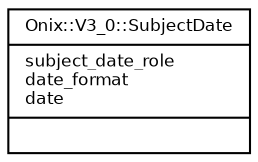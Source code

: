 digraph G {
  fontname = "Bitstream Vera Sans"
  fontsize = 8

  node [
    fontname = "Bitstream Vera Sans"
    fontsize = 8
    shape = "record"
  ]

  edge [
    fontname = "Bitstream Vera Sans"
    fontsize = 8
  ]

  SubjectDate [
    label = "{Onix::V3_0::SubjectDate\l|subject_date_role\ldate_format\ldate\l|\l}"
  ]




}
